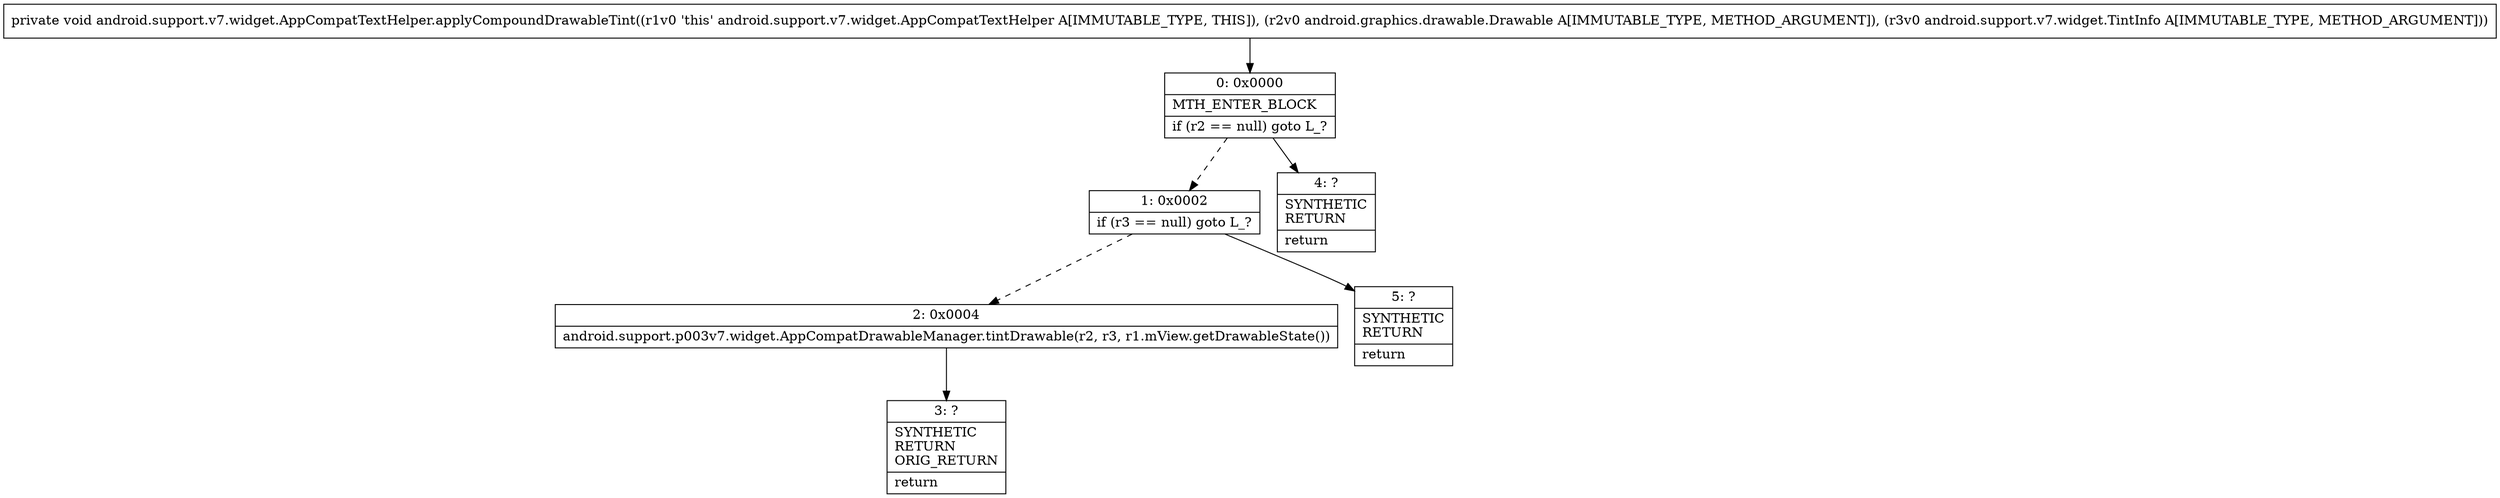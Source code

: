 digraph "CFG forandroid.support.v7.widget.AppCompatTextHelper.applyCompoundDrawableTint(Landroid\/graphics\/drawable\/Drawable;Landroid\/support\/v7\/widget\/TintInfo;)V" {
Node_0 [shape=record,label="{0\:\ 0x0000|MTH_ENTER_BLOCK\l|if (r2 == null) goto L_?\l}"];
Node_1 [shape=record,label="{1\:\ 0x0002|if (r3 == null) goto L_?\l}"];
Node_2 [shape=record,label="{2\:\ 0x0004|android.support.p003v7.widget.AppCompatDrawableManager.tintDrawable(r2, r3, r1.mView.getDrawableState())\l}"];
Node_3 [shape=record,label="{3\:\ ?|SYNTHETIC\lRETURN\lORIG_RETURN\l|return\l}"];
Node_4 [shape=record,label="{4\:\ ?|SYNTHETIC\lRETURN\l|return\l}"];
Node_5 [shape=record,label="{5\:\ ?|SYNTHETIC\lRETURN\l|return\l}"];
MethodNode[shape=record,label="{private void android.support.v7.widget.AppCompatTextHelper.applyCompoundDrawableTint((r1v0 'this' android.support.v7.widget.AppCompatTextHelper A[IMMUTABLE_TYPE, THIS]), (r2v0 android.graphics.drawable.Drawable A[IMMUTABLE_TYPE, METHOD_ARGUMENT]), (r3v0 android.support.v7.widget.TintInfo A[IMMUTABLE_TYPE, METHOD_ARGUMENT])) }"];
MethodNode -> Node_0;
Node_0 -> Node_1[style=dashed];
Node_0 -> Node_4;
Node_1 -> Node_2[style=dashed];
Node_1 -> Node_5;
Node_2 -> Node_3;
}


